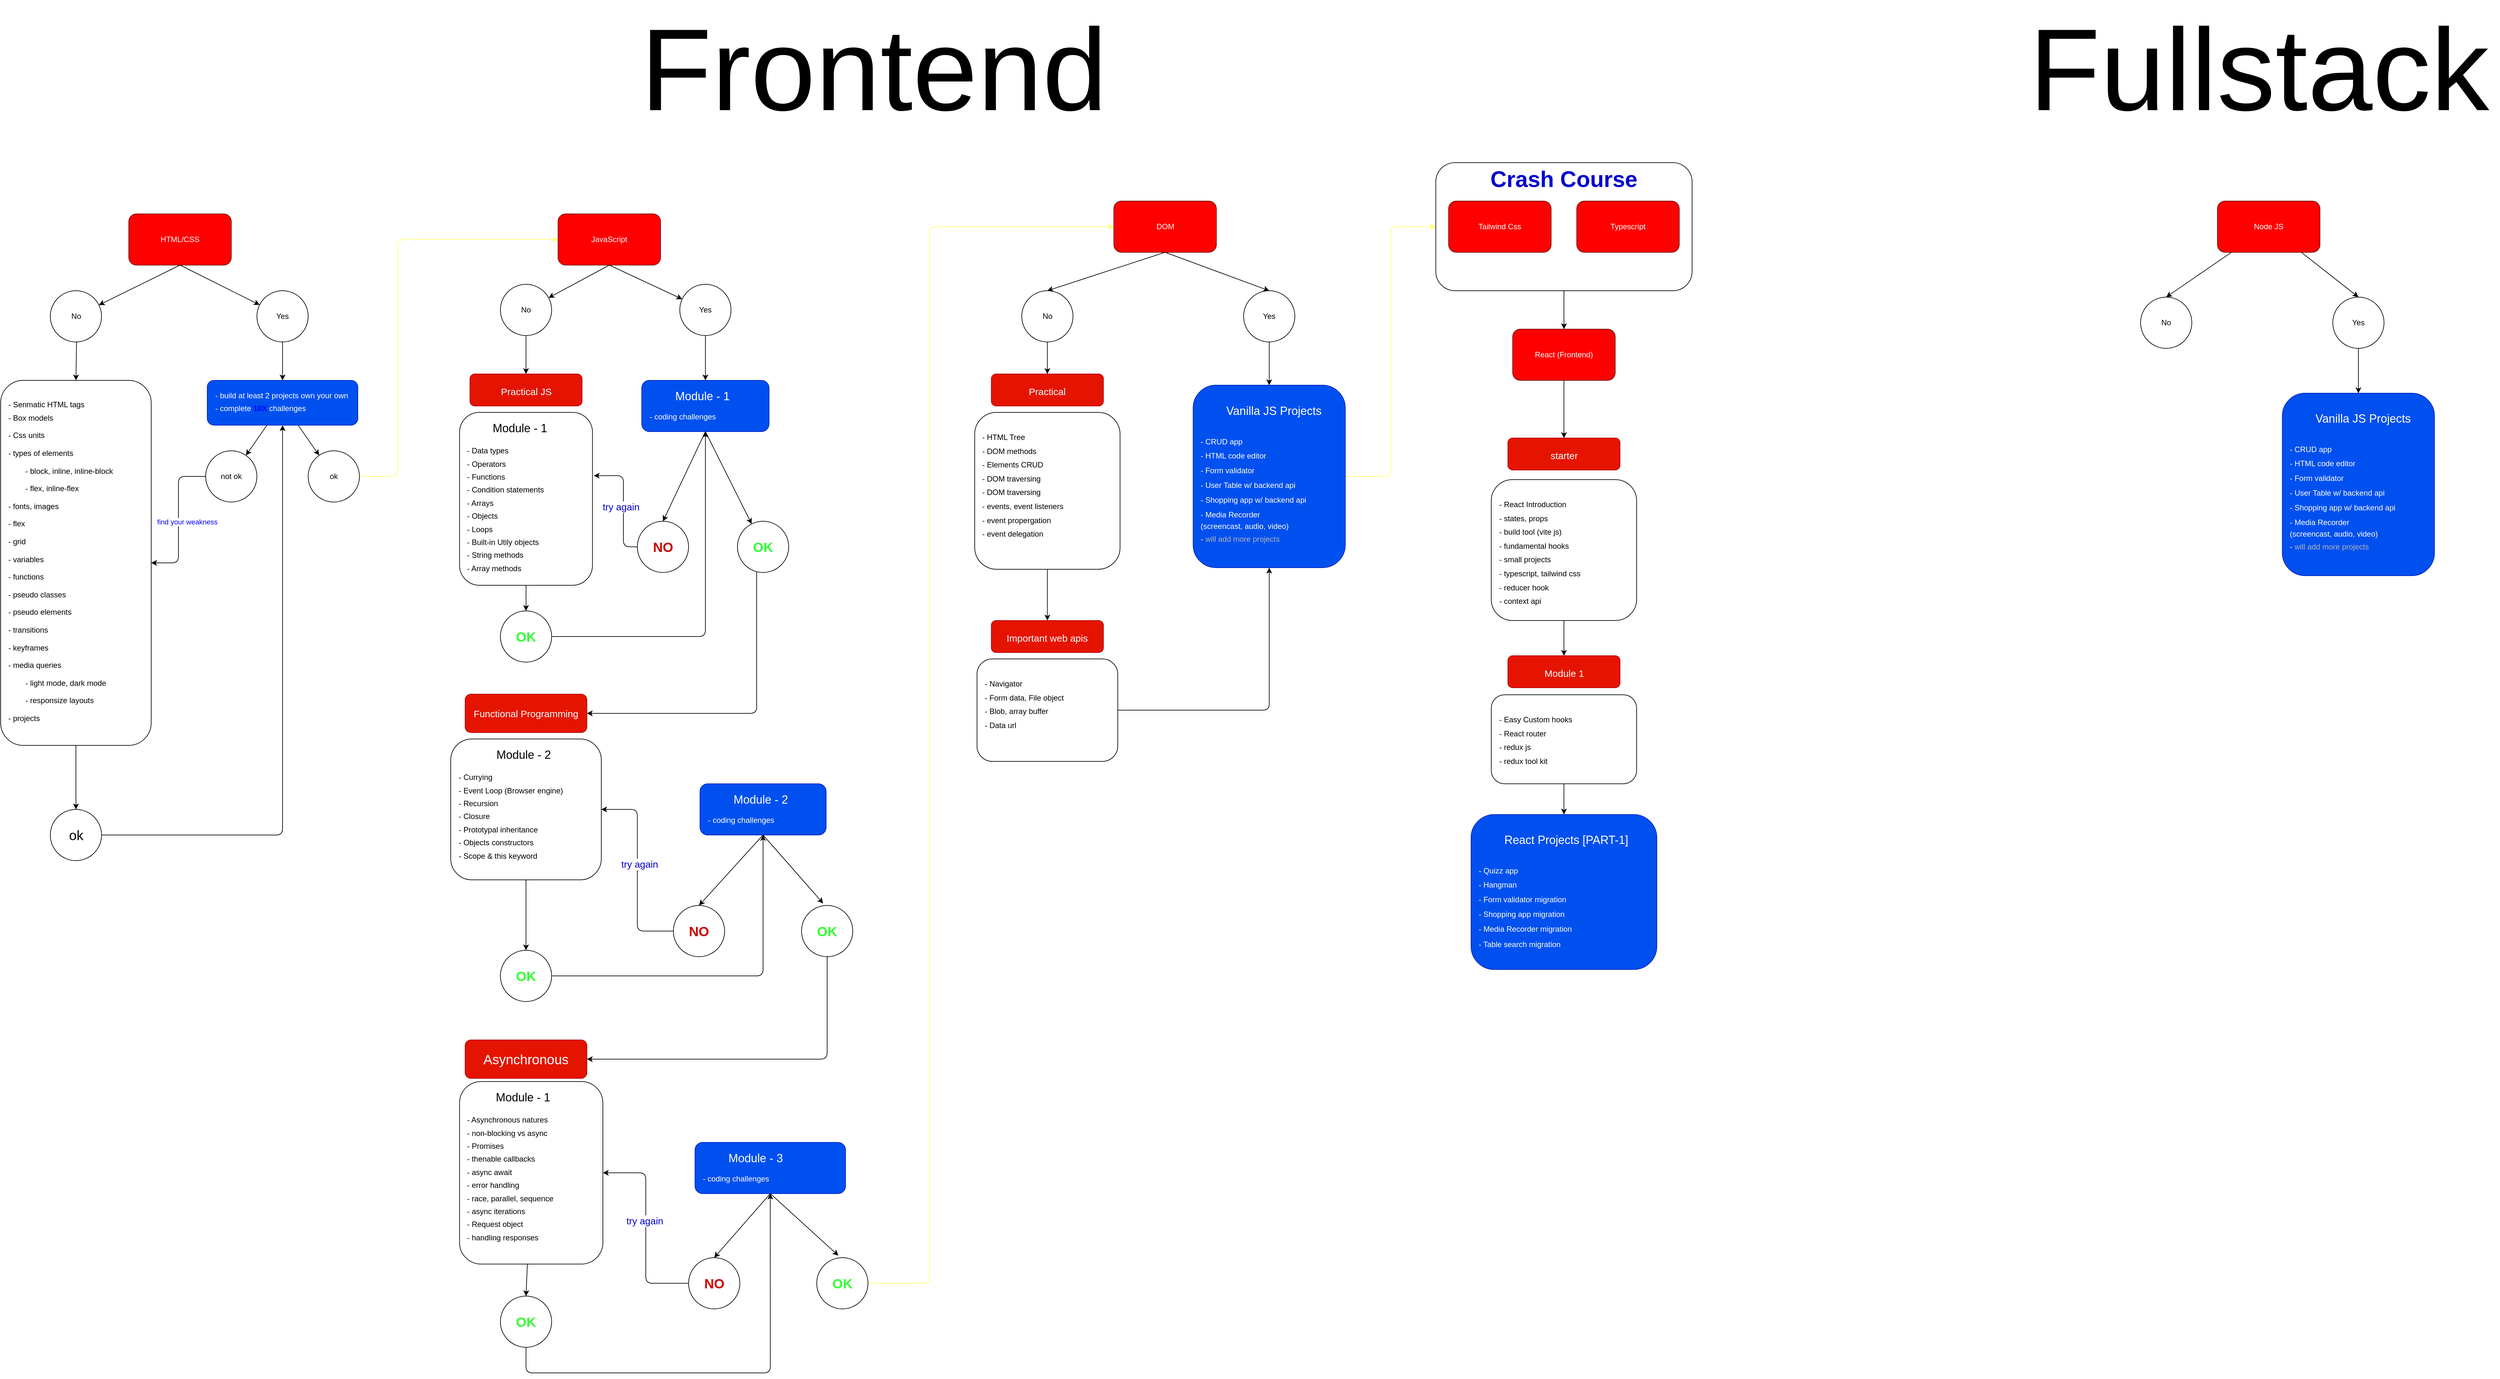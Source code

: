 <mxfile version="22.0.8" type="github">
  <diagram name="Page-1" id="PDXy6o1NTg4b_xBKvF_s">
    <mxGraphModel dx="1867" dy="1260" grid="1" gridSize="10" guides="1" tooltips="1" connect="1" arrows="1" fold="1" page="0" pageScale="1" pageWidth="827" pageHeight="1169" math="0" shadow="0">
      <root>
        <mxCell id="0" />
        <mxCell id="1" parent="0" />
        <mxCell id="FlzMsr6A2PIpTHrgCxrh-2" value="" style="edgeStyle=none;html=1;exitX=0.5;exitY=1;exitDx=0;exitDy=0;" edge="1" parent="1" source="FlzMsr6A2PIpTHrgCxrh-3" target="FlzMsr6A2PIpTHrgCxrh-5">
          <mxGeometry relative="1" as="geometry" />
        </mxCell>
        <mxCell id="FlzMsr6A2PIpTHrgCxrh-3" value="HTML/CSS" style="rounded=1;whiteSpace=wrap;html=1;fillColor=#FF0000;fontColor=#ffffff;strokeColor=#6F0000;" vertex="1" parent="1">
          <mxGeometry x="160" y="70" width="160" height="80" as="geometry" />
        </mxCell>
        <mxCell id="FlzMsr6A2PIpTHrgCxrh-4" style="edgeStyle=none;html=1;entryX=0.5;entryY=0;entryDx=0;entryDy=0;fontColor=#0000FF;" edge="1" parent="1" source="FlzMsr6A2PIpTHrgCxrh-5" target="FlzMsr6A2PIpTHrgCxrh-13">
          <mxGeometry relative="1" as="geometry" />
        </mxCell>
        <mxCell id="FlzMsr6A2PIpTHrgCxrh-5" value="No" style="ellipse;whiteSpace=wrap;html=1;rounded=1;" vertex="1" parent="1">
          <mxGeometry x="37.5" y="190" width="80" height="80" as="geometry" />
        </mxCell>
        <mxCell id="FlzMsr6A2PIpTHrgCxrh-6" style="edgeStyle=none;html=1;entryX=0.5;entryY=0;entryDx=0;entryDy=0;" edge="1" parent="1" source="FlzMsr6A2PIpTHrgCxrh-7" target="FlzMsr6A2PIpTHrgCxrh-11">
          <mxGeometry relative="1" as="geometry" />
        </mxCell>
        <mxCell id="FlzMsr6A2PIpTHrgCxrh-7" value="Yes" style="ellipse;whiteSpace=wrap;html=1;rounded=1;" vertex="1" parent="1">
          <mxGeometry x="360" y="190" width="80" height="80" as="geometry" />
        </mxCell>
        <mxCell id="FlzMsr6A2PIpTHrgCxrh-8" value="" style="edgeStyle=none;html=1;exitX=0.5;exitY=1;exitDx=0;exitDy=0;" edge="1" parent="1" source="FlzMsr6A2PIpTHrgCxrh-3" target="FlzMsr6A2PIpTHrgCxrh-7">
          <mxGeometry relative="1" as="geometry">
            <mxPoint x="413.636" y="160" as="sourcePoint" />
          </mxGeometry>
        </mxCell>
        <mxCell id="FlzMsr6A2PIpTHrgCxrh-9" value="" style="edgeStyle=none;html=1;fontColor=#0000FF;" edge="1" parent="1" source="FlzMsr6A2PIpTHrgCxrh-11" target="FlzMsr6A2PIpTHrgCxrh-15">
          <mxGeometry relative="1" as="geometry" />
        </mxCell>
        <mxCell id="FlzMsr6A2PIpTHrgCxrh-10" value="" style="edgeStyle=none;html=1;fontColor=#0000FF;" edge="1" parent="1" source="FlzMsr6A2PIpTHrgCxrh-11" target="FlzMsr6A2PIpTHrgCxrh-18">
          <mxGeometry relative="1" as="geometry" />
        </mxCell>
        <mxCell id="FlzMsr6A2PIpTHrgCxrh-11" value="&lt;div style=&quot;text-align: justify;&quot;&gt;&lt;span style=&quot;background-color: initial;&quot;&gt;- build at least 2 projects own your own&lt;/span&gt;&lt;/div&gt;&lt;div style=&quot;text-align: justify; line-height: 230%;&quot;&gt;&lt;span style=&quot;background-color: initial;&quot;&gt;- complete &lt;b&gt;&lt;font color=&quot;#0000ff&quot;&gt;10X&lt;/font&gt;&lt;/b&gt; challenges&lt;/span&gt;&lt;/div&gt;" style="whiteSpace=wrap;html=1;rounded=1;align=left;spacingTop=0;spacing=12;verticalAlign=top;fillColor=#0050ef;fontColor=#ffffff;strokeColor=#001DBC;" vertex="1" parent="1">
          <mxGeometry x="282.5" y="330" width="235" height="70" as="geometry" />
        </mxCell>
        <mxCell id="FlzMsr6A2PIpTHrgCxrh-12" value="" style="edgeStyle=none;html=1;fontSize=18;" edge="1" parent="1" source="FlzMsr6A2PIpTHrgCxrh-13" target="FlzMsr6A2PIpTHrgCxrh-30">
          <mxGeometry relative="1" as="geometry" />
        </mxCell>
        <mxCell id="FlzMsr6A2PIpTHrgCxrh-13" value="&amp;nbsp; &amp;nbsp; &amp;nbsp; &amp;nbsp; &amp;nbsp; &amp;nbsp; &amp;nbsp; &amp;nbsp; &amp;nbsp; &amp;nbsp; &amp;nbsp; &amp;nbsp; &amp;nbsp; &amp;nbsp; &amp;nbsp; &amp;nbsp; &amp;nbsp; &amp;nbsp; &amp;nbsp; &amp;nbsp; &amp;nbsp; &amp;nbsp; &amp;nbsp; &amp;nbsp; &amp;nbsp; &amp;nbsp; &amp;nbsp; &amp;nbsp; &amp;nbsp; &amp;nbsp;&lt;br&gt;- Senmatic HTML tags&lt;br&gt;&lt;div style=&quot;line-height: 27.6px;&quot;&gt;&lt;span style=&quot;background-color: initial;&quot;&gt;- Box models&lt;/span&gt;&lt;/div&gt;&lt;div style=&quot;line-height: 27.6px;&quot;&gt;&lt;span style=&quot;background-color: initial;&quot;&gt;- Css units&lt;/span&gt;&lt;/div&gt;&lt;div style=&quot;line-height: 27.6px;&quot;&gt;&lt;span style=&quot;background-color: initial;&quot;&gt;- types of elements&amp;nbsp;&lt;/span&gt;&lt;/div&gt;&lt;div style=&quot;line-height: 27.6px;&quot;&gt;&lt;span style=&quot;background-color: initial;&quot;&gt;&lt;span style=&quot;white-space: pre;&quot;&gt;&#x9;&lt;/span&gt;- block, inline, inline-block&lt;/span&gt;&lt;/div&gt;&lt;div style=&quot;line-height: 27.6px;&quot;&gt;&lt;span style=&quot;background-color: initial;&quot;&gt;&lt;span style=&quot;white-space: pre;&quot;&gt;&#x9;&lt;/span&gt;- flex, inline-flex&lt;br&gt;&lt;/span&gt;&lt;/div&gt;&lt;div style=&quot;line-height: 27.6px;&quot;&gt;&lt;span style=&quot;background-color: initial;&quot;&gt;- fonts,&amp;nbsp;&lt;/span&gt;&lt;span style=&quot;background-color: initial;&quot;&gt;images&lt;/span&gt;&lt;span style=&quot;background-color: initial;&quot;&gt;&lt;br&gt;&lt;/span&gt;&lt;/div&gt;&lt;div style=&quot;line-height: 27.6px;&quot;&gt;&lt;span style=&quot;background-color: initial;&quot;&gt;- flex&lt;/span&gt;&lt;/div&gt;&lt;div style=&quot;line-height: 27.6px;&quot;&gt;&lt;span style=&quot;background-color: initial;&quot;&gt;- grid&lt;/span&gt;&lt;/div&gt;&lt;div style=&quot;line-height: 27.6px;&quot;&gt;&lt;span style=&quot;background-color: initial;&quot;&gt;- variables&lt;/span&gt;&lt;/div&gt;&lt;div style=&quot;line-height: 27.6px;&quot;&gt;&lt;span style=&quot;background-color: initial;&quot;&gt;- functions&lt;/span&gt;&lt;/div&gt;&lt;div style=&quot;line-height: 27.6px;&quot;&gt;&lt;span style=&quot;background-color: initial;&quot;&gt;- pseudo classes&lt;/span&gt;&lt;/div&gt;&lt;div style=&quot;line-height: 27.6px;&quot;&gt;&lt;span style=&quot;background-color: initial;&quot;&gt;- pseudo elements&lt;/span&gt;&lt;/div&gt;&lt;div style=&quot;line-height: 27.6px;&quot;&gt;&lt;span style=&quot;background-color: initial;&quot;&gt;- transitions&lt;/span&gt;&lt;/div&gt;&lt;div style=&quot;line-height: 27.6px;&quot;&gt;&lt;span style=&quot;background-color: initial;&quot;&gt;- keyframes&lt;/span&gt;&lt;/div&gt;&lt;div style=&quot;line-height: 27.6px;&quot;&gt;&lt;span style=&quot;background-color: initial;&quot;&gt;- media queries&amp;nbsp;&lt;/span&gt;&lt;/div&gt;&lt;div style=&quot;line-height: 27.6px;&quot;&gt;&lt;span style=&quot;background-color: initial;&quot;&gt;&lt;span style=&quot;white-space: pre;&quot;&gt;&#x9;&lt;/span&gt;- light mode, dark mode&lt;br&gt;&lt;/span&gt;&lt;/div&gt;&lt;div style=&quot;line-height: 27.6px;&quot;&gt;&lt;span style=&quot;background-color: initial;&quot;&gt;&lt;span style=&quot;white-space: pre;&quot;&gt;&#x9;&lt;/span&gt;- responsize layouts&lt;br&gt;&lt;/span&gt;&lt;/div&gt;&lt;div style=&quot;line-height: 27.6px;&quot;&gt;&lt;span style=&quot;background-color: initial;&quot;&gt;- projects&lt;/span&gt;&lt;/div&gt;" style="whiteSpace=wrap;html=1;rounded=1;align=left;spacingTop=0;spacing=12;verticalAlign=top;" vertex="1" parent="1">
          <mxGeometry x="-40" y="330" width="235" height="570" as="geometry" />
        </mxCell>
        <mxCell id="FlzMsr6A2PIpTHrgCxrh-14" style="edgeStyle=orthogonalEdgeStyle;html=1;entryX=0;entryY=0.5;entryDx=0;entryDy=0;fontColor=#0000FF;fontSize=19;strokeColor=#FFFF66;" edge="1" parent="1" source="FlzMsr6A2PIpTHrgCxrh-15" target="FlzMsr6A2PIpTHrgCxrh-20">
          <mxGeometry relative="1" as="geometry">
            <Array as="points">
              <mxPoint x="580" y="480" />
              <mxPoint x="580" y="110" />
            </Array>
          </mxGeometry>
        </mxCell>
        <mxCell id="FlzMsr6A2PIpTHrgCxrh-15" value="ok" style="ellipse;whiteSpace=wrap;html=1;align=center;verticalAlign=middle;rounded=1;spacingTop=0;spacing=12;" vertex="1" parent="1">
          <mxGeometry x="440" y="440" width="80" height="80" as="geometry" />
        </mxCell>
        <mxCell id="FlzMsr6A2PIpTHrgCxrh-16" style="edgeStyle=orthogonalEdgeStyle;html=1;entryX=1;entryY=0.5;entryDx=0;entryDy=0;fontColor=#0000FF;" edge="1" parent="1" source="FlzMsr6A2PIpTHrgCxrh-18" target="FlzMsr6A2PIpTHrgCxrh-13">
          <mxGeometry relative="1" as="geometry" />
        </mxCell>
        <mxCell id="FlzMsr6A2PIpTHrgCxrh-17" value="find your weakness" style="edgeLabel;html=1;align=center;verticalAlign=middle;resizable=0;points=[];fontColor=#0000FF;rounded=1;" vertex="1" connectable="0" parent="FlzMsr6A2PIpTHrgCxrh-16">
          <mxGeometry x="-0.205" relative="1" as="geometry">
            <mxPoint x="13" y="26" as="offset" />
          </mxGeometry>
        </mxCell>
        <mxCell id="FlzMsr6A2PIpTHrgCxrh-18" value="not ok" style="ellipse;whiteSpace=wrap;html=1;align=center;verticalAlign=middle;rounded=1;spacingTop=0;spacing=12;" vertex="1" parent="1">
          <mxGeometry x="280" y="440" width="80" height="80" as="geometry" />
        </mxCell>
        <mxCell id="FlzMsr6A2PIpTHrgCxrh-19" value="" style="edgeStyle=none;html=1;exitX=0.5;exitY=1;exitDx=0;exitDy=0;" edge="1" parent="1" source="FlzMsr6A2PIpTHrgCxrh-20" target="FlzMsr6A2PIpTHrgCxrh-22">
          <mxGeometry relative="1" as="geometry" />
        </mxCell>
        <mxCell id="FlzMsr6A2PIpTHrgCxrh-20" value="JavaScript" style="rounded=1;whiteSpace=wrap;html=1;fillColor=#FF0000;fontColor=#ffffff;strokeColor=#6F0000;" vertex="1" parent="1">
          <mxGeometry x="830" y="70" width="160" height="80" as="geometry" />
        </mxCell>
        <mxCell id="FlzMsr6A2PIpTHrgCxrh-21" style="edgeStyle=orthogonalEdgeStyle;html=1;fontSize=15;fontColor=#0000CC;" edge="1" parent="1" source="FlzMsr6A2PIpTHrgCxrh-22" target="FlzMsr6A2PIpTHrgCxrh-64">
          <mxGeometry relative="1" as="geometry" />
        </mxCell>
        <mxCell id="FlzMsr6A2PIpTHrgCxrh-22" value="No" style="ellipse;whiteSpace=wrap;html=1;rounded=1;" vertex="1" parent="1">
          <mxGeometry x="740" y="180" width="80" height="80" as="geometry" />
        </mxCell>
        <mxCell id="FlzMsr6A2PIpTHrgCxrh-23" style="edgeStyle=none;html=1;" edge="1" parent="1" source="FlzMsr6A2PIpTHrgCxrh-24" target="FlzMsr6A2PIpTHrgCxrh-28">
          <mxGeometry relative="1" as="geometry" />
        </mxCell>
        <mxCell id="FlzMsr6A2PIpTHrgCxrh-24" value="Yes" style="ellipse;whiteSpace=wrap;html=1;rounded=1;" vertex="1" parent="1">
          <mxGeometry x="1020" y="180" width="80" height="80" as="geometry" />
        </mxCell>
        <mxCell id="FlzMsr6A2PIpTHrgCxrh-25" value="" style="edgeStyle=none;html=1;exitX=0.5;exitY=1;exitDx=0;exitDy=0;" edge="1" parent="1" source="FlzMsr6A2PIpTHrgCxrh-20" target="FlzMsr6A2PIpTHrgCxrh-24">
          <mxGeometry relative="1" as="geometry">
            <mxPoint x="1006.136" y="160" as="sourcePoint" />
          </mxGeometry>
        </mxCell>
        <mxCell id="FlzMsr6A2PIpTHrgCxrh-26" value="" style="html=1;fontSize=16;exitX=0.5;exitY=1;exitDx=0;exitDy=0;" edge="1" parent="1" source="FlzMsr6A2PIpTHrgCxrh-28" target="FlzMsr6A2PIpTHrgCxrh-38">
          <mxGeometry relative="1" as="geometry" />
        </mxCell>
        <mxCell id="FlzMsr6A2PIpTHrgCxrh-27" style="edgeStyle=none;html=1;exitX=0.5;exitY=1;exitDx=0;exitDy=0;entryX=0.5;entryY=0;entryDx=0;entryDy=0;fontSize=21;fontColor=#33FF33;" edge="1" parent="1" source="FlzMsr6A2PIpTHrgCxrh-28" target="FlzMsr6A2PIpTHrgCxrh-41">
          <mxGeometry relative="1" as="geometry" />
        </mxCell>
        <mxCell id="FlzMsr6A2PIpTHrgCxrh-28" value="&lt;blockquote style=&quot;margin: 0px 0px 0px 40px; border: none; padding: 0px; line-height: 140%;&quot;&gt;&lt;div style=&quot;text-align: center; line-height: 140%;&quot;&gt;&lt;font style=&quot;font-size: 18px;&quot;&gt;Module - 1&lt;/font&gt;&lt;/div&gt;&lt;/blockquote&gt;&lt;div style=&quot;text-align: center;&quot;&gt;&lt;span style=&quot;background-color: initial;&quot;&gt;&lt;br&gt;&lt;/span&gt;&lt;/div&gt;&lt;div style=&quot;text-align: justify;&quot;&gt;&lt;span style=&quot;background-color: initial;&quot;&gt;-&amp;nbsp;&lt;/span&gt;&lt;span style=&quot;background-color: initial;&quot;&gt;coding challenges&lt;/span&gt;&lt;br&gt;&lt;/div&gt;" style="whiteSpace=wrap;html=1;rounded=1;align=left;spacingTop=0;spacing=12;verticalAlign=top;fillColor=#0050ef;fontColor=#ffffff;strokeColor=#001DBC;" vertex="1" parent="1">
          <mxGeometry x="960.63" y="330" width="198.75" height="80" as="geometry" />
        </mxCell>
        <mxCell id="FlzMsr6A2PIpTHrgCxrh-29" style="edgeStyle=orthogonalEdgeStyle;html=1;entryX=0.5;entryY=1;entryDx=0;entryDy=0;fontSize=21;" edge="1" parent="1" source="FlzMsr6A2PIpTHrgCxrh-30" target="FlzMsr6A2PIpTHrgCxrh-11">
          <mxGeometry relative="1" as="geometry" />
        </mxCell>
        <mxCell id="FlzMsr6A2PIpTHrgCxrh-30" value="ok" style="ellipse;whiteSpace=wrap;html=1;align=center;verticalAlign=middle;rounded=1;spacingTop=0;spacing=12;fontSize=21;" vertex="1" parent="1">
          <mxGeometry x="37.5" y="1000" width="80" height="80" as="geometry" />
        </mxCell>
        <mxCell id="FlzMsr6A2PIpTHrgCxrh-31" value="" style="edgeStyle=orthogonalEdgeStyle;html=1;fontSize=16;" edge="1" parent="1" source="FlzMsr6A2PIpTHrgCxrh-32">
          <mxGeometry relative="1" as="geometry">
            <mxPoint x="780" y="690" as="targetPoint" />
          </mxGeometry>
        </mxCell>
        <mxCell id="FlzMsr6A2PIpTHrgCxrh-32" value="&lt;blockquote style=&quot;margin: 0px 0px 0px 40px; border: none; padding: 0px; line-height: 140%;&quot;&gt;&lt;div style=&quot;text-align: center; line-height: 140%;&quot;&gt;&lt;font style=&quot;font-size: 18px;&quot;&gt;Module - 1&lt;/font&gt;&lt;/div&gt;&lt;/blockquote&gt;&lt;div style=&quot;text-align: center;&quot;&gt;&lt;span style=&quot;background-color: initial;&quot;&gt;&lt;br&gt;&lt;/span&gt;&lt;/div&gt;&lt;div style=&quot;text-align: justify; line-height: 170%;&quot;&gt;- Data types&lt;/div&gt;&lt;div style=&quot;text-align: justify; line-height: 170%;&quot;&gt;- Operators&lt;/div&gt;&lt;div style=&quot;text-align: justify; line-height: 170%;&quot;&gt;- Functions&lt;/div&gt;&lt;div style=&quot;text-align: justify; line-height: 170%;&quot;&gt;- Condition statements&lt;/div&gt;&lt;div style=&quot;text-align: justify; line-height: 170%;&quot;&gt;- Arrays&lt;/div&gt;&lt;div style=&quot;text-align: justify; line-height: 170%;&quot;&gt;- Objects&lt;/div&gt;&lt;div style=&quot;text-align: justify; line-height: 170%;&quot;&gt;- Loops&lt;/div&gt;&lt;div style=&quot;text-align: justify; line-height: 170%;&quot;&gt;- Built-in Utily objects&lt;/div&gt;&lt;div style=&quot;text-align: justify; line-height: 170%;&quot;&gt;- String methods&lt;/div&gt;&lt;div style=&quot;text-align: justify; line-height: 170%;&quot;&gt;- Array methods&lt;/div&gt;" style="whiteSpace=wrap;html=1;rounded=1;align=left;spacingTop=0;spacing=12;verticalAlign=top;" vertex="1" parent="1">
          <mxGeometry x="676.25" y="380" width="207.5" height="270" as="geometry" />
        </mxCell>
        <mxCell id="FlzMsr6A2PIpTHrgCxrh-33" style="edgeStyle=orthogonalEdgeStyle;html=1;entryX=0.5;entryY=1;entryDx=0;entryDy=0;fontSize=16;" edge="1" parent="1" source="FlzMsr6A2PIpTHrgCxrh-34" target="FlzMsr6A2PIpTHrgCxrh-28">
          <mxGeometry relative="1" as="geometry" />
        </mxCell>
        <mxCell id="FlzMsr6A2PIpTHrgCxrh-34" value="&lt;font color=&quot;#33ff33&quot;&gt;&lt;b&gt;OK&lt;/b&gt;&lt;/font&gt;" style="ellipse;whiteSpace=wrap;html=1;align=center;verticalAlign=middle;rounded=1;spacingTop=0;spacing=12;fontSize=21;" vertex="1" parent="1">
          <mxGeometry x="740" y="690" width="80" height="80" as="geometry" />
        </mxCell>
        <mxCell id="FlzMsr6A2PIpTHrgCxrh-35" style="edgeStyle=orthogonalEdgeStyle;html=1;entryX=0.5;entryY=0;entryDx=0;entryDy=0;fontSize=21;fontColor=#33FF33;" edge="1" parent="1" source="FlzMsr6A2PIpTHrgCxrh-36" target="FlzMsr6A2PIpTHrgCxrh-43">
          <mxGeometry relative="1" as="geometry" />
        </mxCell>
        <mxCell id="FlzMsr6A2PIpTHrgCxrh-36" value="&lt;blockquote style=&quot;margin: 0px 0px 0px 40px; border: none; padding: 0px; line-height: 140%;&quot;&gt;&lt;div style=&quot;text-align: center; line-height: 140%;&quot;&gt;&lt;font style=&quot;font-size: 18px;&quot;&gt;Module - 2&lt;/font&gt;&lt;/div&gt;&lt;/blockquote&gt;&lt;div style=&quot;text-align: center;&quot;&gt;&lt;span style=&quot;background-color: initial;&quot;&gt;&lt;br&gt;&lt;/span&gt;&lt;/div&gt;&lt;div style=&quot;text-align: justify; line-height: 170%;&quot;&gt;- Currying&lt;/div&gt;&lt;div style=&quot;text-align: justify; line-height: 170%;&quot;&gt;- Event Loop (Browser engine)&lt;/div&gt;&lt;div style=&quot;text-align: justify; line-height: 170%;&quot;&gt;- Recursion&lt;/div&gt;&lt;div style=&quot;text-align: justify; line-height: 170%;&quot;&gt;- Closure&lt;/div&gt;&lt;div style=&quot;text-align: justify; line-height: 170%;&quot;&gt;- Prototypal inheritance&lt;/div&gt;&lt;div style=&quot;text-align: justify; line-height: 170%;&quot;&gt;- Objects constructors&lt;/div&gt;&lt;div style=&quot;text-align: justify; line-height: 170%;&quot;&gt;- Scope &amp;amp; this keyword&lt;/div&gt;" style="whiteSpace=wrap;html=1;rounded=1;align=left;spacingTop=0;spacing=12;verticalAlign=top;" vertex="1" parent="1">
          <mxGeometry x="662.5" y="890" width="235" height="220" as="geometry" />
        </mxCell>
        <mxCell id="FlzMsr6A2PIpTHrgCxrh-37" style="edgeStyle=orthogonalEdgeStyle;html=1;entryX=1;entryY=0.5;entryDx=0;entryDy=0;fontSize=15;fontColor=#0000CC;" edge="1" parent="1" source="FlzMsr6A2PIpTHrgCxrh-38" target="FlzMsr6A2PIpTHrgCxrh-62">
          <mxGeometry relative="1" as="geometry">
            <Array as="points">
              <mxPoint x="1140" y="850" />
            </Array>
          </mxGeometry>
        </mxCell>
        <mxCell id="FlzMsr6A2PIpTHrgCxrh-38" value="&lt;b&gt;&lt;font color=&quot;#33ff33&quot; style=&quot;font-size: 21px;&quot;&gt;OK&lt;/font&gt;&lt;/b&gt;" style="ellipse;whiteSpace=wrap;html=1;align=center;verticalAlign=middle;rounded=1;spacingTop=0;spacing=12;" vertex="1" parent="1">
          <mxGeometry x="1110" y="550" width="80" height="80" as="geometry" />
        </mxCell>
        <mxCell id="FlzMsr6A2PIpTHrgCxrh-39" style="edgeStyle=orthogonalEdgeStyle;html=1;entryX=1;entryY=0.366;entryDx=0;entryDy=0;entryPerimeter=0;fontSize=21;fontColor=#CC0000;" edge="1" parent="1">
          <mxGeometry relative="1" as="geometry">
            <Array as="points">
              <mxPoint x="932" y="590" />
              <mxPoint x="932" y="479" />
            </Array>
            <mxPoint x="955.75" y="589.941" as="sourcePoint" />
            <mxPoint x="885.75" y="478.82" as="targetPoint" />
          </mxGeometry>
        </mxCell>
        <mxCell id="FlzMsr6A2PIpTHrgCxrh-40" value="&lt;font color=&quot;#0000cc&quot;&gt;try again&lt;/font&gt;" style="edgeLabel;html=1;align=center;verticalAlign=middle;resizable=0;points=[];fontSize=15;fontColor=#FFFFFF;rounded=1;" vertex="1" connectable="0" parent="FlzMsr6A2PIpTHrgCxrh-39">
          <mxGeometry x="-0.38" y="1" relative="1" as="geometry">
            <mxPoint x="-3" y="-31" as="offset" />
          </mxGeometry>
        </mxCell>
        <mxCell id="FlzMsr6A2PIpTHrgCxrh-41" value="&lt;span style=&quot;font-size: 21px;&quot;&gt;&lt;b style=&quot;&quot;&gt;&lt;font color=&quot;#cc0000&quot;&gt;NO&lt;/font&gt;&lt;/b&gt;&lt;/span&gt;" style="ellipse;whiteSpace=wrap;html=1;align=center;verticalAlign=middle;rounded=1;spacingTop=0;spacing=12;" vertex="1" parent="1">
          <mxGeometry x="953.75" y="550" width="80" height="80" as="geometry" />
        </mxCell>
        <mxCell id="FlzMsr6A2PIpTHrgCxrh-42" style="edgeStyle=orthogonalEdgeStyle;html=1;entryX=0.5;entryY=1;entryDx=0;entryDy=0;fontSize=21;fontColor=#33FF33;" edge="1" parent="1" source="FlzMsr6A2PIpTHrgCxrh-43" target="FlzMsr6A2PIpTHrgCxrh-46">
          <mxGeometry relative="1" as="geometry" />
        </mxCell>
        <mxCell id="FlzMsr6A2PIpTHrgCxrh-43" value="&lt;font color=&quot;#33ff33&quot;&gt;&lt;b&gt;OK&lt;/b&gt;&lt;/font&gt;" style="ellipse;whiteSpace=wrap;html=1;align=center;verticalAlign=middle;rounded=1;spacingTop=0;spacing=12;fontSize=21;" vertex="1" parent="1">
          <mxGeometry x="740" y="1220" width="80" height="80" as="geometry" />
        </mxCell>
        <mxCell id="FlzMsr6A2PIpTHrgCxrh-44" style="html=1;entryX=0.5;entryY=0;entryDx=0;entryDy=0;fontSize=21;fontColor=#33FF33;exitX=0.5;exitY=1;exitDx=0;exitDy=0;" edge="1" parent="1" source="FlzMsr6A2PIpTHrgCxrh-46" target="FlzMsr6A2PIpTHrgCxrh-51">
          <mxGeometry relative="1" as="geometry" />
        </mxCell>
        <mxCell id="FlzMsr6A2PIpTHrgCxrh-45" style="edgeStyle=none;html=1;entryX=0.422;entryY=-0.041;entryDx=0;entryDy=0;entryPerimeter=0;fontSize=21;fontColor=#33FF33;exitX=0.5;exitY=1;exitDx=0;exitDy=0;" edge="1" parent="1" source="FlzMsr6A2PIpTHrgCxrh-46" target="FlzMsr6A2PIpTHrgCxrh-48">
          <mxGeometry relative="1" as="geometry" />
        </mxCell>
        <mxCell id="FlzMsr6A2PIpTHrgCxrh-46" value="&lt;blockquote style=&quot;margin: 0px 0px 0px 40px; border: none; padding: 0px; line-height: 140%;&quot;&gt;&lt;div style=&quot;text-align: center; line-height: 140%;&quot;&gt;&lt;font style=&quot;font-size: 18px;&quot;&gt;Module - 2&lt;/font&gt;&lt;/div&gt;&lt;/blockquote&gt;&lt;div style=&quot;text-align: center;&quot;&gt;&lt;span style=&quot;background-color: initial;&quot;&gt;&lt;br&gt;&lt;/span&gt;&lt;/div&gt;&lt;div style=&quot;text-align: justify;&quot;&gt;&lt;span style=&quot;background-color: initial;&quot;&gt;- &lt;/span&gt;&lt;span style=&quot;background-color: initial;&quot;&gt;coding challenges&lt;/span&gt;&lt;br&gt;&lt;/div&gt;" style="whiteSpace=wrap;html=1;rounded=1;align=left;spacingTop=0;spacing=12;verticalAlign=top;fillColor=#0050ef;fontColor=#ffffff;strokeColor=#001DBC;" vertex="1" parent="1">
          <mxGeometry x="1051.56" y="960" width="196.87" height="80" as="geometry" />
        </mxCell>
        <mxCell id="FlzMsr6A2PIpTHrgCxrh-47" style="edgeStyle=orthogonalEdgeStyle;html=1;entryX=1;entryY=0.5;entryDx=0;entryDy=0;fontSize=15;fontColor=#0000CC;" edge="1" parent="1" source="FlzMsr6A2PIpTHrgCxrh-48" target="FlzMsr6A2PIpTHrgCxrh-63">
          <mxGeometry relative="1" as="geometry">
            <Array as="points">
              <mxPoint x="1250" y="1390" />
            </Array>
          </mxGeometry>
        </mxCell>
        <mxCell id="FlzMsr6A2PIpTHrgCxrh-48" value="&lt;b&gt;&lt;font color=&quot;#33ff33&quot; style=&quot;font-size: 21px;&quot;&gt;OK&lt;/font&gt;&lt;/b&gt;" style="ellipse;whiteSpace=wrap;html=1;align=center;verticalAlign=middle;rounded=1;spacingTop=0;spacing=12;" vertex="1" parent="1">
          <mxGeometry x="1210" y="1150" width="80" height="80" as="geometry" />
        </mxCell>
        <mxCell id="FlzMsr6A2PIpTHrgCxrh-49" style="edgeStyle=orthogonalEdgeStyle;html=1;entryX=1;entryY=0.5;entryDx=0;entryDy=0;fontSize=21;fontColor=#33FF33;" edge="1" parent="1" source="FlzMsr6A2PIpTHrgCxrh-51" target="FlzMsr6A2PIpTHrgCxrh-36">
          <mxGeometry relative="1" as="geometry" />
        </mxCell>
        <mxCell id="FlzMsr6A2PIpTHrgCxrh-50" value="try again" style="edgeLabel;html=1;align=center;verticalAlign=middle;resizable=0;points=[];fontSize=15;fontColor=#0000CC;rounded=1;" vertex="1" connectable="0" parent="FlzMsr6A2PIpTHrgCxrh-49">
          <mxGeometry x="0.072" y="-3" relative="1" as="geometry">
            <mxPoint as="offset" />
          </mxGeometry>
        </mxCell>
        <mxCell id="FlzMsr6A2PIpTHrgCxrh-51" value="&lt;span style=&quot;font-size: 21px;&quot;&gt;&lt;b style=&quot;&quot;&gt;&lt;font color=&quot;#cc0000&quot;&gt;NO&lt;/font&gt;&lt;/b&gt;&lt;/span&gt;" style="ellipse;whiteSpace=wrap;html=1;align=center;verticalAlign=middle;rounded=1;spacingTop=0;spacing=12;" vertex="1" parent="1">
          <mxGeometry x="1010" y="1150" width="80" height="80" as="geometry" />
        </mxCell>
        <mxCell id="FlzMsr6A2PIpTHrgCxrh-52" style="edgeStyle=orthogonalEdgeStyle;html=1;entryX=0.5;entryY=1;entryDx=0;entryDy=0;fontSize=21;fontColor=#33FF33;" edge="1" parent="1" source="FlzMsr6A2PIpTHrgCxrh-53" target="FlzMsr6A2PIpTHrgCxrh-56">
          <mxGeometry relative="1" as="geometry">
            <Array as="points">
              <mxPoint x="780" y="1880" />
              <mxPoint x="1161" y="1880" />
            </Array>
          </mxGeometry>
        </mxCell>
        <mxCell id="FlzMsr6A2PIpTHrgCxrh-53" value="&lt;font color=&quot;#33ff33&quot;&gt;&lt;b&gt;OK&lt;/b&gt;&lt;/font&gt;" style="ellipse;whiteSpace=wrap;html=1;align=center;verticalAlign=middle;rounded=1;spacingTop=0;spacing=12;fontSize=21;" vertex="1" parent="1">
          <mxGeometry x="740" y="1760" width="80" height="80" as="geometry" />
        </mxCell>
        <mxCell id="FlzMsr6A2PIpTHrgCxrh-54" style="html=1;entryX=0.5;entryY=0;entryDx=0;entryDy=0;fontSize=21;fontColor=#33FF33;exitX=0.5;exitY=1;exitDx=0;exitDy=0;" edge="1" parent="1" source="FlzMsr6A2PIpTHrgCxrh-56" target="FlzMsr6A2PIpTHrgCxrh-61">
          <mxGeometry relative="1" as="geometry" />
        </mxCell>
        <mxCell id="FlzMsr6A2PIpTHrgCxrh-55" style="edgeStyle=none;html=1;entryX=0.422;entryY=-0.041;entryDx=0;entryDy=0;entryPerimeter=0;fontSize=21;fontColor=#33FF33;exitX=0.5;exitY=1;exitDx=0;exitDy=0;" edge="1" parent="1" source="FlzMsr6A2PIpTHrgCxrh-56" target="FlzMsr6A2PIpTHrgCxrh-58">
          <mxGeometry relative="1" as="geometry" />
        </mxCell>
        <mxCell id="FlzMsr6A2PIpTHrgCxrh-56" value="&lt;blockquote style=&quot;margin: 0px 0px 0px 40px; border: none; padding: 0px; line-height: 140%;&quot;&gt;&lt;div style=&quot;text-align: center; line-height: 140%;&quot;&gt;&lt;font style=&quot;font-size: 18px;&quot;&gt;Module - 3&lt;/font&gt;&lt;/div&gt;&lt;/blockquote&gt;&lt;div style=&quot;text-align: center;&quot;&gt;&lt;span style=&quot;background-color: initial;&quot;&gt;&lt;br&gt;&lt;/span&gt;&lt;/div&gt;&lt;div style=&quot;text-align: justify;&quot;&gt;&lt;span style=&quot;background-color: initial;&quot;&gt;- &lt;/span&gt;&lt;span style=&quot;background-color: initial;&quot;&gt;coding challenges&lt;/span&gt;&lt;br&gt;&lt;/div&gt;" style="whiteSpace=wrap;html=1;rounded=1;align=left;spacingTop=0;spacing=12;verticalAlign=top;fillColor=#0050ef;fontColor=#ffffff;strokeColor=#001DBC;" vertex="1" parent="1">
          <mxGeometry x="1043.75" y="1520" width="235" height="80" as="geometry" />
        </mxCell>
        <mxCell id="FlzMsr6A2PIpTHrgCxrh-57" style="edgeStyle=orthogonalEdgeStyle;html=1;strokeColor=#FFFF66;fontSize=19;fontColor=#0000CC;entryX=0;entryY=0.5;entryDx=0;entryDy=0;" edge="1" parent="1" source="FlzMsr6A2PIpTHrgCxrh-58" target="FlzMsr6A2PIpTHrgCxrh-67">
          <mxGeometry relative="1" as="geometry">
            <mxPoint x="1490" y="110.0" as="targetPoint" />
            <Array as="points">
              <mxPoint x="1410" y="1740" />
              <mxPoint x="1410" y="90" />
            </Array>
          </mxGeometry>
        </mxCell>
        <mxCell id="FlzMsr6A2PIpTHrgCxrh-58" value="&lt;b&gt;&lt;font color=&quot;#33ff33&quot; style=&quot;font-size: 21px;&quot;&gt;OK&lt;/font&gt;&lt;/b&gt;" style="ellipse;whiteSpace=wrap;html=1;align=center;verticalAlign=middle;rounded=1;spacingTop=0;spacing=12;" vertex="1" parent="1">
          <mxGeometry x="1233.75" y="1700" width="80" height="80" as="geometry" />
        </mxCell>
        <mxCell id="FlzMsr6A2PIpTHrgCxrh-59" style="edgeStyle=orthogonalEdgeStyle;html=1;entryX=1;entryY=0.5;entryDx=0;entryDy=0;fontSize=21;fontColor=#33FF33;" edge="1" parent="1" source="FlzMsr6A2PIpTHrgCxrh-61" target="FlzMsr6A2PIpTHrgCxrh-100">
          <mxGeometry relative="1" as="geometry">
            <mxPoint x="900" y="1540" as="targetPoint" />
          </mxGeometry>
        </mxCell>
        <mxCell id="FlzMsr6A2PIpTHrgCxrh-60" value="try again" style="edgeLabel;html=1;align=center;verticalAlign=middle;resizable=0;points=[];fontSize=15;fontColor=#0000CC;rounded=1;" vertex="1" connectable="0" parent="FlzMsr6A2PIpTHrgCxrh-59">
          <mxGeometry x="0.219" relative="1" as="geometry">
            <mxPoint x="-2" y="21" as="offset" />
          </mxGeometry>
        </mxCell>
        <mxCell id="FlzMsr6A2PIpTHrgCxrh-61" value="&lt;span style=&quot;font-size: 21px;&quot;&gt;&lt;b style=&quot;&quot;&gt;&lt;font color=&quot;#cc0000&quot;&gt;NO&lt;/font&gt;&lt;/b&gt;&lt;/span&gt;" style="ellipse;whiteSpace=wrap;html=1;align=center;verticalAlign=middle;rounded=1;spacingTop=0;spacing=12;" vertex="1" parent="1">
          <mxGeometry x="1033.75" y="1700" width="80" height="80" as="geometry" />
        </mxCell>
        <mxCell id="FlzMsr6A2PIpTHrgCxrh-62" value="Functional Programming" style="rounded=1;whiteSpace=wrap;html=1;labelBackgroundColor=none;fontSize=15;fontColor=#ffffff;fillColor=#e51400;strokeColor=#B20000;" vertex="1" parent="1">
          <mxGeometry x="685" y="820" width="190" height="60" as="geometry" />
        </mxCell>
        <mxCell id="FlzMsr6A2PIpTHrgCxrh-63" value="Asynchronous" style="rounded=1;whiteSpace=wrap;html=1;labelBackgroundColor=none;fontSize=21;fontColor=#ffffff;fillColor=#e51400;strokeColor=#B20000;" vertex="1" parent="1">
          <mxGeometry x="685" y="1360" width="190" height="60" as="geometry" />
        </mxCell>
        <mxCell id="FlzMsr6A2PIpTHrgCxrh-64" value="&lt;font style=&quot;font-size: 15px;&quot;&gt;Practical JS&lt;/font&gt;" style="rounded=1;whiteSpace=wrap;html=1;labelBackgroundColor=none;fontSize=21;fontColor=#ffffff;fillColor=#e51400;strokeColor=#B20000;" vertex="1" parent="1">
          <mxGeometry x="692.5" y="320" width="175" height="50" as="geometry" />
        </mxCell>
        <mxCell id="FlzMsr6A2PIpTHrgCxrh-65" style="edgeStyle=none;html=1;entryX=0.5;entryY=0;entryDx=0;entryDy=0;exitX=0.5;exitY=1;exitDx=0;exitDy=0;" edge="1" parent="1" source="FlzMsr6A2PIpTHrgCxrh-67" target="FlzMsr6A2PIpTHrgCxrh-71">
          <mxGeometry relative="1" as="geometry" />
        </mxCell>
        <mxCell id="FlzMsr6A2PIpTHrgCxrh-66" style="edgeStyle=none;html=1;entryX=0.5;entryY=0;entryDx=0;entryDy=0;exitX=0.5;exitY=1;exitDx=0;exitDy=0;" edge="1" parent="1" source="FlzMsr6A2PIpTHrgCxrh-67" target="FlzMsr6A2PIpTHrgCxrh-69">
          <mxGeometry relative="1" as="geometry" />
        </mxCell>
        <mxCell id="FlzMsr6A2PIpTHrgCxrh-67" value="DOM" style="rounded=1;whiteSpace=wrap;html=1;fillColor=#FF0000;fontColor=#ffffff;strokeColor=#6F0000;" vertex="1" parent="1">
          <mxGeometry x="1697.5" y="50" width="160" height="80" as="geometry" />
        </mxCell>
        <mxCell id="FlzMsr6A2PIpTHrgCxrh-68" style="edgeStyle=none;html=1;" edge="1" parent="1" source="FlzMsr6A2PIpTHrgCxrh-69" target="FlzMsr6A2PIpTHrgCxrh-73">
          <mxGeometry relative="1" as="geometry" />
        </mxCell>
        <mxCell id="FlzMsr6A2PIpTHrgCxrh-69" value="Yes" style="ellipse;whiteSpace=wrap;html=1;rounded=1;" vertex="1" parent="1">
          <mxGeometry x="1900" y="190" width="80" height="80" as="geometry" />
        </mxCell>
        <mxCell id="FlzMsr6A2PIpTHrgCxrh-70" style="edgeStyle=none;html=1;entryX=0.5;entryY=0;entryDx=0;entryDy=0;" edge="1" parent="1" source="FlzMsr6A2PIpTHrgCxrh-71" target="FlzMsr6A2PIpTHrgCxrh-74">
          <mxGeometry relative="1" as="geometry" />
        </mxCell>
        <mxCell id="FlzMsr6A2PIpTHrgCxrh-71" value="No" style="ellipse;whiteSpace=wrap;html=1;rounded=1;" vertex="1" parent="1">
          <mxGeometry x="1553.75" y="190" width="80" height="80" as="geometry" />
        </mxCell>
        <mxCell id="FlzMsr6A2PIpTHrgCxrh-72" style="edgeStyle=orthogonalEdgeStyle;html=1;entryX=0;entryY=0.5;entryDx=0;entryDy=0;fontSize=35;fontColor=#0000CC;strokeColor=#FFFF66;" edge="1" parent="1" source="FlzMsr6A2PIpTHrgCxrh-73" target="FlzMsr6A2PIpTHrgCxrh-83">
          <mxGeometry relative="1" as="geometry" />
        </mxCell>
        <mxCell id="FlzMsr6A2PIpTHrgCxrh-73" value="&lt;p style=&quot;line-height: 130%;&quot;&gt;&lt;/p&gt;&lt;blockquote style=&quot;margin: 0px 0px 0px 40px; border: none; padding: 0px; line-height: 190%;&quot;&gt;&lt;div style=&quot;text-align: center; line-height: 190%;&quot;&gt;&lt;span style=&quot;font-size: 18px;&quot;&gt;Vanilla JS Projects&lt;/span&gt;&lt;/div&gt;&lt;/blockquote&gt;&lt;div style=&quot;text-align: center; line-height: 190%;&quot;&gt;&lt;span style=&quot;background-color: initial;&quot;&gt;&lt;br&gt;&lt;/span&gt;&lt;/div&gt;&lt;div style=&quot;text-align: justify; line-height: 190%;&quot;&gt;&lt;span style=&quot;background-color: initial;&quot;&gt;- CRUD app&lt;/span&gt;&lt;br&gt;&lt;/div&gt;&lt;div style=&quot;text-align: justify; line-height: 190%;&quot;&gt;&lt;span style=&quot;background-color: initial;&quot;&gt;- HTML code editor&lt;/span&gt;&lt;/div&gt;&lt;div style=&quot;text-align: justify; line-height: 190%;&quot;&gt;&lt;span style=&quot;background-color: initial;&quot;&gt;- Form validator&lt;/span&gt;&lt;/div&gt;&lt;div style=&quot;text-align: justify; line-height: 190%;&quot;&gt;&lt;span style=&quot;background-color: initial;&quot;&gt;- User Table w/ backend api&lt;/span&gt;&lt;/div&gt;&lt;div style=&quot;text-align: justify; line-height: 190%;&quot;&gt;&lt;span style=&quot;background-color: initial;&quot;&gt;- Shopping app w/ backend api&lt;/span&gt;&lt;/div&gt;&lt;div style=&quot;text-align: justify; line-height: 190%;&quot;&gt;- Media Recorder&amp;nbsp;&lt;/div&gt;&lt;div style=&quot;text-align: justify; line-height: 120%;&quot;&gt;(screencast, audio, video)&lt;/div&gt;&lt;div style=&quot;text-align: justify; line-height: 210%;&quot;&gt;- &lt;font color=&quot;#b3b3b3&quot;&gt;will add more projects&lt;/font&gt;&lt;/div&gt;&lt;p&gt;&lt;/p&gt;" style="whiteSpace=wrap;html=1;rounded=1;align=left;spacingTop=0;spacing=12;verticalAlign=top;fillColor=#0050ef;fontColor=#ffffff;strokeColor=#001DBC;" vertex="1" parent="1">
          <mxGeometry x="1821.25" y="337.5" width="237.5" height="285" as="geometry" />
        </mxCell>
        <mxCell id="FlzMsr6A2PIpTHrgCxrh-74" value="&lt;font style=&quot;font-size: 15px;&quot;&gt;Practical&lt;/font&gt;" style="rounded=1;whiteSpace=wrap;html=1;labelBackgroundColor=none;fontSize=21;fontColor=#ffffff;fillColor=#e51400;strokeColor=#B20000;" vertex="1" parent="1">
          <mxGeometry x="1506.25" y="320" width="175" height="50" as="geometry" />
        </mxCell>
        <mxCell id="FlzMsr6A2PIpTHrgCxrh-75" style="edgeStyle=none;html=1;entryX=0.5;entryY=0;entryDx=0;entryDy=0;fontColor=#B3B3B3;" edge="1" parent="1" source="FlzMsr6A2PIpTHrgCxrh-76" target="FlzMsr6A2PIpTHrgCxrh-77">
          <mxGeometry relative="1" as="geometry" />
        </mxCell>
        <mxCell id="FlzMsr6A2PIpTHrgCxrh-76" value="&lt;p style=&quot;line-height: 180%;&quot;&gt;- HTML Tree&lt;br&gt;- DOM methods&lt;br&gt;- Elements CRUD&lt;br&gt;- DOM traversing&lt;br&gt;- DOM traversing&lt;br&gt;- events, event listeners&lt;br&gt;- event propergation&lt;br&gt;- event delegation&lt;/p&gt;" style="whiteSpace=wrap;html=1;rounded=1;align=left;spacingTop=0;spacing=12;verticalAlign=top;" vertex="1" parent="1">
          <mxGeometry x="1480.32" y="380" width="226.87" height="245" as="geometry" />
        </mxCell>
        <mxCell id="FlzMsr6A2PIpTHrgCxrh-77" value="&lt;span style=&quot;font-size: 15px;&quot;&gt;Important web apis&lt;/span&gt;" style="rounded=1;whiteSpace=wrap;html=1;labelBackgroundColor=none;fontSize=21;fontColor=#ffffff;fillColor=#e51400;strokeColor=#B20000;" vertex="1" parent="1">
          <mxGeometry x="1506.25" y="705" width="175" height="50" as="geometry" />
        </mxCell>
        <mxCell id="FlzMsr6A2PIpTHrgCxrh-78" style="edgeStyle=orthogonalEdgeStyle;html=1;entryX=0.5;entryY=1;entryDx=0;entryDy=0;fontColor=#B3B3B3;" edge="1" parent="1" source="FlzMsr6A2PIpTHrgCxrh-79" target="FlzMsr6A2PIpTHrgCxrh-73">
          <mxGeometry relative="1" as="geometry" />
        </mxCell>
        <mxCell id="FlzMsr6A2PIpTHrgCxrh-79" value="&lt;p style=&quot;line-height: 180%;&quot;&gt;- Navigator&lt;br&gt;- Form data, File object&lt;br&gt;- Blob, array buffer&lt;br&gt;- Data url&lt;br&gt;&lt;/p&gt;" style="whiteSpace=wrap;html=1;rounded=1;align=left;spacingTop=0;spacing=12;verticalAlign=top;" vertex="1" parent="1">
          <mxGeometry x="1483.91" y="765" width="219.69" height="160" as="geometry" />
        </mxCell>
        <mxCell id="FlzMsr6A2PIpTHrgCxrh-80" value="Tailwind Css" style="rounded=1;whiteSpace=wrap;html=1;fillColor=#FF0000;fontColor=#ffffff;strokeColor=#6F0000;" vertex="1" parent="1">
          <mxGeometry x="2220" y="50" width="160" height="80" as="geometry" />
        </mxCell>
        <mxCell id="FlzMsr6A2PIpTHrgCxrh-81" value="Typescript" style="rounded=1;whiteSpace=wrap;html=1;fillColor=#FF0000;fontColor=#ffffff;strokeColor=#6F0000;" vertex="1" parent="1">
          <mxGeometry x="2420" y="50" width="160" height="80" as="geometry" />
        </mxCell>
        <mxCell id="FlzMsr6A2PIpTHrgCxrh-82" style="edgeStyle=orthogonalEdgeStyle;html=1;entryX=0.5;entryY=0;entryDx=0;entryDy=0;fontSize=35;fontColor=#0000CC;" edge="1" parent="1" source="FlzMsr6A2PIpTHrgCxrh-83" target="FlzMsr6A2PIpTHrgCxrh-86">
          <mxGeometry relative="1" as="geometry" />
        </mxCell>
        <mxCell id="FlzMsr6A2PIpTHrgCxrh-83" value="" style="rounded=1;whiteSpace=wrap;html=1;labelBackgroundColor=none;fontColor=#B3B3B3;fillColor=none;" vertex="1" parent="1">
          <mxGeometry x="2200" y="-10" width="400" height="200" as="geometry" />
        </mxCell>
        <mxCell id="FlzMsr6A2PIpTHrgCxrh-84" value="&lt;font color=&quot;#0000cc&quot; style=&quot;font-size: 35px;&quot;&gt;&lt;b&gt;Crash Course&lt;/b&gt;&lt;/font&gt;" style="text;html=1;strokeColor=none;fillColor=none;align=center;verticalAlign=middle;whiteSpace=wrap;rounded=1;labelBackgroundColor=none;fontColor=#B3B3B3;" vertex="1" parent="1">
          <mxGeometry x="2275" width="250" height="30" as="geometry" />
        </mxCell>
        <mxCell id="FlzMsr6A2PIpTHrgCxrh-85" style="edgeStyle=none;html=1;entryX=0.5;entryY=0;entryDx=0;entryDy=0;" edge="1" parent="1" source="FlzMsr6A2PIpTHrgCxrh-86" target="FlzMsr6A2PIpTHrgCxrh-90">
          <mxGeometry relative="1" as="geometry" />
        </mxCell>
        <mxCell id="FlzMsr6A2PIpTHrgCxrh-86" value="React (Frontend)" style="rounded=1;whiteSpace=wrap;html=1;fillColor=#FF0000;fontColor=#ffffff;strokeColor=#6F0000;" vertex="1" parent="1">
          <mxGeometry x="2320" y="250" width="160" height="80" as="geometry" />
        </mxCell>
        <mxCell id="FlzMsr6A2PIpTHrgCxrh-87" value="&lt;p style=&quot;line-height: 130%;&quot;&gt;&lt;/p&gt;&lt;blockquote style=&quot;margin: 0px 0px 0px 40px; border: none; padding: 0px; line-height: 190%;&quot;&gt;&lt;div style=&quot;text-align: center; line-height: 190%;&quot;&gt;&lt;span style=&quot;font-size: 18px;&quot;&gt;React Projects [PART-1]&lt;/span&gt;&lt;/div&gt;&lt;/blockquote&gt;&lt;div style=&quot;text-align: center; line-height: 190%;&quot;&gt;&lt;span style=&quot;background-color: initial;&quot;&gt;&lt;br&gt;&lt;/span&gt;&lt;/div&gt;&lt;div style=&quot;text-align: justify; line-height: 190%;&quot;&gt;&lt;span style=&quot;background-color: initial;&quot;&gt;- Quizz app&lt;/span&gt;&lt;br&gt;&lt;/div&gt;&lt;div style=&quot;text-align: justify; line-height: 190%;&quot;&gt;&lt;span style=&quot;background-color: initial;&quot;&gt;- Hangman&amp;nbsp;&lt;/span&gt;&lt;/div&gt;&lt;div style=&quot;text-align: justify; line-height: 190%;&quot;&gt;&lt;span style=&quot;background-color: initial;&quot;&gt;- Form validator migration&lt;/span&gt;&lt;/div&gt;&lt;div style=&quot;text-align: justify; line-height: 190%;&quot;&gt;&lt;span style=&quot;background-color: initial;&quot;&gt;- Shopping app migration&lt;/span&gt;&lt;/div&gt;&lt;div style=&quot;text-align: justify; line-height: 190%;&quot;&gt;- Media Recorder migration&lt;/div&gt;&lt;div style=&quot;text-align: justify; line-height: 210%;&quot;&gt;- Table search migration&lt;/div&gt;&lt;p&gt;&lt;/p&gt;" style="whiteSpace=wrap;html=1;rounded=1;align=left;spacingTop=0;spacing=12;verticalAlign=top;fillColor=#0050ef;fontColor=#ffffff;strokeColor=#001DBC;" vertex="1" parent="1">
          <mxGeometry x="2255.01" y="1008" width="290" height="242" as="geometry" />
        </mxCell>
        <mxCell id="FlzMsr6A2PIpTHrgCxrh-88" style="edgeStyle=none;html=1;entryX=0.5;entryY=0;entryDx=0;entryDy=0;" edge="1" parent="1" source="FlzMsr6A2PIpTHrgCxrh-89" target="FlzMsr6A2PIpTHrgCxrh-93">
          <mxGeometry relative="1" as="geometry" />
        </mxCell>
        <mxCell id="FlzMsr6A2PIpTHrgCxrh-89" value="&lt;p style=&quot;line-height: 180%;&quot;&gt;- React Introduction&lt;br&gt;- states, props&lt;br&gt;- build tool (vite js)&lt;br&gt;- fundamental hooks&lt;br&gt;- small projects&lt;br&gt;- typescript, tailwind css&amp;nbsp;&lt;br&gt;- reducer hook&lt;br&gt;- context api&lt;/p&gt;" style="whiteSpace=wrap;html=1;rounded=1;align=left;spacingTop=0;spacing=12;verticalAlign=top;" vertex="1" parent="1">
          <mxGeometry x="2286.57" y="485" width="226.87" height="220" as="geometry" />
        </mxCell>
        <mxCell id="FlzMsr6A2PIpTHrgCxrh-90" value="&lt;font style=&quot;font-size: 15px;&quot;&gt;starter&lt;/font&gt;" style="rounded=1;whiteSpace=wrap;html=1;labelBackgroundColor=none;fontSize=21;fontColor=#ffffff;fillColor=#e51400;strokeColor=#B20000;" vertex="1" parent="1">
          <mxGeometry x="2312.5" y="420" width="175" height="50" as="geometry" />
        </mxCell>
        <mxCell id="FlzMsr6A2PIpTHrgCxrh-91" style="edgeStyle=none;html=1;entryX=0.5;entryY=0;entryDx=0;entryDy=0;" edge="1" parent="1" source="FlzMsr6A2PIpTHrgCxrh-92" target="FlzMsr6A2PIpTHrgCxrh-87">
          <mxGeometry relative="1" as="geometry" />
        </mxCell>
        <mxCell id="FlzMsr6A2PIpTHrgCxrh-92" value="&lt;p style=&quot;line-height: 180%;&quot;&gt;- Easy Custom hooks&lt;br&gt;- React router&lt;br&gt;- redux js&lt;br&gt;- redux tool kit&lt;/p&gt;" style="whiteSpace=wrap;html=1;rounded=1;align=left;spacingTop=0;spacing=12;verticalAlign=top;" vertex="1" parent="1">
          <mxGeometry x="2286.58" y="821" width="226.87" height="139" as="geometry" />
        </mxCell>
        <mxCell id="FlzMsr6A2PIpTHrgCxrh-93" value="&lt;font style=&quot;font-size: 15px;&quot;&gt;Module 1&lt;/font&gt;" style="rounded=1;whiteSpace=wrap;html=1;labelBackgroundColor=none;fontSize=21;fontColor=#ffffff;fillColor=#e51400;strokeColor=#B20000;" vertex="1" parent="1">
          <mxGeometry x="2312.5" y="760" width="175" height="50" as="geometry" />
        </mxCell>
        <mxCell id="FlzMsr6A2PIpTHrgCxrh-94" value="Frontend" style="text;html=1;strokeColor=none;fillColor=none;align=center;verticalAlign=middle;whiteSpace=wrap;rounded=0;labelBackgroundColor=none;fontSize=182;" vertex="1" parent="1">
          <mxGeometry x="947.5" y="-240" width="750" height="170" as="geometry" />
        </mxCell>
        <mxCell id="FlzMsr6A2PIpTHrgCxrh-95" style="edgeStyle=none;html=1;entryX=0.5;entryY=0;entryDx=0;entryDy=0;" edge="1" parent="1" source="FlzMsr6A2PIpTHrgCxrh-97" target="FlzMsr6A2PIpTHrgCxrh-103">
          <mxGeometry relative="1" as="geometry" />
        </mxCell>
        <mxCell id="FlzMsr6A2PIpTHrgCxrh-96" style="edgeStyle=none;html=1;entryX=0.5;entryY=0;entryDx=0;entryDy=0;" edge="1" parent="1" source="FlzMsr6A2PIpTHrgCxrh-97" target="FlzMsr6A2PIpTHrgCxrh-104">
          <mxGeometry relative="1" as="geometry" />
        </mxCell>
        <mxCell id="FlzMsr6A2PIpTHrgCxrh-97" value="Node JS" style="rounded=1;whiteSpace=wrap;html=1;fillColor=#FF0000;fontColor=#ffffff;strokeColor=#6F0000;" vertex="1" parent="1">
          <mxGeometry x="3420" y="50" width="160" height="80" as="geometry" />
        </mxCell>
        <mxCell id="FlzMsr6A2PIpTHrgCxrh-98" value="Fullstack" style="text;html=1;strokeColor=none;fillColor=none;align=center;verticalAlign=middle;whiteSpace=wrap;rounded=0;labelBackgroundColor=none;fontSize=182;" vertex="1" parent="1">
          <mxGeometry x="3110" y="-240" width="750" height="170" as="geometry" />
        </mxCell>
        <mxCell id="FlzMsr6A2PIpTHrgCxrh-99" style="edgeStyle=none;html=1;entryX=0.5;entryY=0;entryDx=0;entryDy=0;" edge="1" parent="1" source="FlzMsr6A2PIpTHrgCxrh-100" target="FlzMsr6A2PIpTHrgCxrh-53">
          <mxGeometry relative="1" as="geometry" />
        </mxCell>
        <mxCell id="FlzMsr6A2PIpTHrgCxrh-100" value="&lt;blockquote style=&quot;margin: 0px 0px 0px 40px; border: none; padding: 0px; line-height: 140%;&quot;&gt;&lt;div style=&quot;text-align: center; line-height: 140%;&quot;&gt;&lt;font style=&quot;font-size: 18px;&quot;&gt;Module - 1&lt;/font&gt;&lt;/div&gt;&lt;/blockquote&gt;&lt;div style=&quot;text-align: center;&quot;&gt;&lt;span style=&quot;background-color: initial;&quot;&gt;&lt;br&gt;&lt;/span&gt;&lt;/div&gt;&lt;div style=&quot;text-align: justify; line-height: 170%;&quot;&gt;- Asynchronous natures&lt;/div&gt;&lt;div style=&quot;text-align: justify; line-height: 170%;&quot;&gt;- non-blocking vs async&lt;/div&gt;&lt;div style=&quot;text-align: justify; line-height: 170%;&quot;&gt;- Promises&lt;/div&gt;&lt;div style=&quot;text-align: justify; line-height: 170%;&quot;&gt;- thenable callbacks&lt;/div&gt;&lt;div style=&quot;text-align: justify; line-height: 170%;&quot;&gt;- async await&lt;/div&gt;&lt;div style=&quot;text-align: justify; line-height: 170%;&quot;&gt;- error handling&lt;/div&gt;&lt;div style=&quot;text-align: justify; line-height: 170%;&quot;&gt;- race, parallel, sequence&lt;/div&gt;&lt;div style=&quot;text-align: justify; line-height: 170%;&quot;&gt;- async iterations&lt;/div&gt;&lt;div style=&quot;text-align: justify; line-height: 170%;&quot;&gt;- Request object&lt;/div&gt;&lt;div style=&quot;text-align: justify; line-height: 170%;&quot;&gt;- handling responses&lt;/div&gt;" style="whiteSpace=wrap;html=1;rounded=1;align=left;spacingTop=0;spacing=12;verticalAlign=top;" vertex="1" parent="1">
          <mxGeometry x="676.25" y="1425" width="223.75" height="285" as="geometry" />
        </mxCell>
        <mxCell id="FlzMsr6A2PIpTHrgCxrh-101" value="&lt;p style=&quot;line-height: 130%;&quot;&gt;&lt;/p&gt;&lt;blockquote style=&quot;margin: 0px 0px 0px 40px; border: none; padding: 0px; line-height: 190%;&quot;&gt;&lt;div style=&quot;text-align: center; line-height: 190%;&quot;&gt;&lt;span style=&quot;font-size: 18px;&quot;&gt;Vanilla JS Projects&lt;/span&gt;&lt;/div&gt;&lt;/blockquote&gt;&lt;div style=&quot;text-align: center; line-height: 190%;&quot;&gt;&lt;span style=&quot;background-color: initial;&quot;&gt;&lt;br&gt;&lt;/span&gt;&lt;/div&gt;&lt;div style=&quot;text-align: justify; line-height: 190%;&quot;&gt;&lt;span style=&quot;background-color: initial;&quot;&gt;- CRUD app&lt;/span&gt;&lt;br&gt;&lt;/div&gt;&lt;div style=&quot;text-align: justify; line-height: 190%;&quot;&gt;&lt;span style=&quot;background-color: initial;&quot;&gt;- HTML code editor&lt;/span&gt;&lt;/div&gt;&lt;div style=&quot;text-align: justify; line-height: 190%;&quot;&gt;&lt;span style=&quot;background-color: initial;&quot;&gt;- Form validator&lt;/span&gt;&lt;/div&gt;&lt;div style=&quot;text-align: justify; line-height: 190%;&quot;&gt;&lt;span style=&quot;background-color: initial;&quot;&gt;- User Table w/ backend api&lt;/span&gt;&lt;/div&gt;&lt;div style=&quot;text-align: justify; line-height: 190%;&quot;&gt;&lt;span style=&quot;background-color: initial;&quot;&gt;- Shopping app w/ backend api&lt;/span&gt;&lt;/div&gt;&lt;div style=&quot;text-align: justify; line-height: 190%;&quot;&gt;- Media Recorder&amp;nbsp;&lt;/div&gt;&lt;div style=&quot;text-align: justify; line-height: 120%;&quot;&gt;(screencast, audio, video)&lt;/div&gt;&lt;div style=&quot;text-align: justify; line-height: 210%;&quot;&gt;- &lt;font color=&quot;#b3b3b3&quot;&gt;will add more projects&lt;/font&gt;&lt;/div&gt;&lt;p&gt;&lt;/p&gt;" style="whiteSpace=wrap;html=1;rounded=1;align=left;spacingTop=0;spacing=12;verticalAlign=top;fillColor=#0050ef;fontColor=#ffffff;strokeColor=#001DBC;" vertex="1" parent="1">
          <mxGeometry x="3521.25" y="350" width="237.5" height="285" as="geometry" />
        </mxCell>
        <mxCell id="FlzMsr6A2PIpTHrgCxrh-102" style="edgeStyle=none;html=1;entryX=0.5;entryY=0;entryDx=0;entryDy=0;" edge="1" parent="1" source="FlzMsr6A2PIpTHrgCxrh-103" target="FlzMsr6A2PIpTHrgCxrh-101">
          <mxGeometry relative="1" as="geometry" />
        </mxCell>
        <mxCell id="FlzMsr6A2PIpTHrgCxrh-103" value="Yes" style="ellipse;whiteSpace=wrap;html=1;rounded=1;" vertex="1" parent="1">
          <mxGeometry x="3600" y="200" width="80" height="80" as="geometry" />
        </mxCell>
        <mxCell id="FlzMsr6A2PIpTHrgCxrh-104" value="No" style="ellipse;whiteSpace=wrap;html=1;rounded=1;" vertex="1" parent="1">
          <mxGeometry x="3300" y="200" width="80" height="80" as="geometry" />
        </mxCell>
      </root>
    </mxGraphModel>
  </diagram>
</mxfile>
